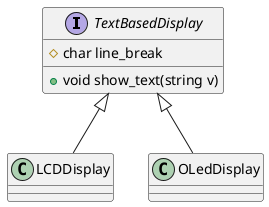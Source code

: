 @startuml Display UML


interface TextBasedDisplay {
    # char line_break
    + void show_text(string v)
}

TextBasedDisplay <|-- LCDDisplay

TextBasedDisplay <|-- OLedDisplay



@enduml
